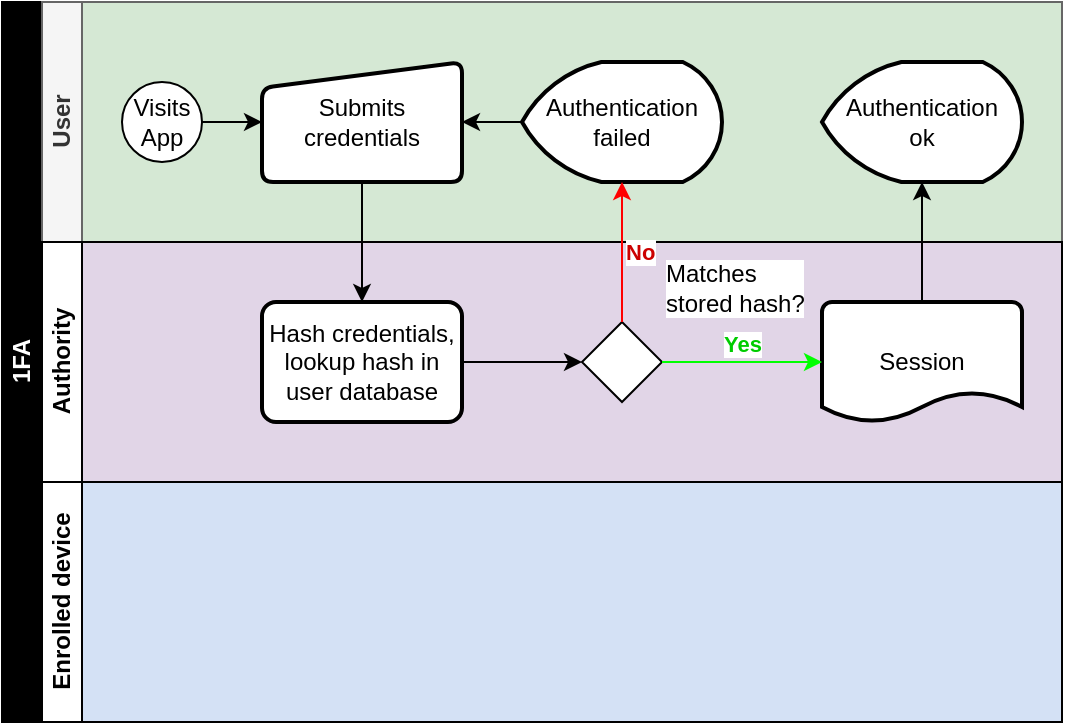 <mxfile version="24.6.4" type="device">
  <diagram id="prtHgNgQTEPvFCAcTncT" name="Page-1">
    <mxGraphModel dx="1709" dy="893" grid="1" gridSize="10" guides="1" tooltips="1" connect="1" arrows="1" fold="1" page="1" pageScale="1" pageWidth="827" pageHeight="1169" math="0" shadow="0">
      <root>
        <mxCell id="0" />
        <mxCell id="1" parent="0" />
        <mxCell id="dNxyNK7c78bLwvsdeMH5-19" value="1FA" style="swimlane;html=1;childLayout=stackLayout;resizeParent=1;resizeParentMax=0;horizontal=0;startSize=20;horizontalStack=0;fillColor=#000000;fontColor=#FFFFFF;" parent="1" vertex="1">
          <mxGeometry x="40" y="40" width="530" height="360" as="geometry" />
        </mxCell>
        <mxCell id="dNxyNK7c78bLwvsdeMH5-27" value="" style="edgeStyle=orthogonalEdgeStyle;rounded=0;orthogonalLoop=1;jettySize=auto;html=1;dashed=1;endArrow=none;endFill=0;" parent="dNxyNK7c78bLwvsdeMH5-19" edge="1">
          <mxGeometry relative="1" as="geometry">
            <mxPoint x="180" y="90" as="sourcePoint" />
            <mxPoint x="180" y="150" as="targetPoint" />
          </mxGeometry>
        </mxCell>
        <mxCell id="dNxyNK7c78bLwvsdeMH5-31" style="edgeStyle=orthogonalEdgeStyle;rounded=0;orthogonalLoop=1;jettySize=auto;html=1;endArrow=classic;endFill=1;" parent="dNxyNK7c78bLwvsdeMH5-19" source="dNxyNK7c78bLwvsdeMH5-28" edge="1">
          <mxGeometry relative="1" as="geometry">
            <mxPoint x="300" y="90" as="targetPoint" />
          </mxGeometry>
        </mxCell>
        <mxCell id="dNxyNK7c78bLwvsdeMH5-20" value="User" style="swimlane;html=1;startSize=20;horizontal=0;swimlaneFillColor=#D5E8D4;fillColor=#f5f5f5;fontColor=#333333;strokeColor=#666666;" parent="dNxyNK7c78bLwvsdeMH5-19" vertex="1">
          <mxGeometry x="20" width="510" height="120" as="geometry">
            <mxRectangle x="20" width="430" height="30" as="alternateBounds" />
          </mxGeometry>
        </mxCell>
        <mxCell id="dNxyNK7c78bLwvsdeMH5-25" value="" style="edgeStyle=orthogonalEdgeStyle;rounded=0;orthogonalLoop=1;jettySize=auto;html=1;entryX=0;entryY=0.5;entryDx=0;entryDy=0;" parent="dNxyNK7c78bLwvsdeMH5-20" source="dNxyNK7c78bLwvsdeMH5-23" target="ay3iQQu9b-1fAjh1klHw-4" edge="1">
          <mxGeometry relative="1" as="geometry">
            <mxPoint x="120" y="60" as="targetPoint" />
          </mxGeometry>
        </mxCell>
        <mxCell id="dNxyNK7c78bLwvsdeMH5-23" value="Visits&lt;br&gt;App" style="ellipse;whiteSpace=wrap;html=1;" parent="dNxyNK7c78bLwvsdeMH5-20" vertex="1">
          <mxGeometry x="40" y="40" width="40" height="40" as="geometry" />
        </mxCell>
        <mxCell id="ay3iQQu9b-1fAjh1klHw-4" value="Submits&lt;br&gt;credentials" style="html=1;strokeWidth=2;shape=manualInput;whiteSpace=wrap;rounded=1;size=13;arcSize=11;" parent="dNxyNK7c78bLwvsdeMH5-20" vertex="1">
          <mxGeometry x="110" y="30" width="100" height="60" as="geometry" />
        </mxCell>
        <mxCell id="ay3iQQu9b-1fAjh1klHw-8" style="edgeStyle=orthogonalEdgeStyle;rounded=0;orthogonalLoop=1;jettySize=auto;html=1;entryX=1;entryY=0.5;entryDx=0;entryDy=0;" parent="dNxyNK7c78bLwvsdeMH5-20" source="ay3iQQu9b-1fAjh1klHw-7" target="ay3iQQu9b-1fAjh1klHw-4" edge="1">
          <mxGeometry relative="1" as="geometry" />
        </mxCell>
        <mxCell id="ay3iQQu9b-1fAjh1klHw-7" value="Authentication failed" style="strokeWidth=2;html=1;shape=mxgraph.flowchart.display;whiteSpace=wrap;" parent="dNxyNK7c78bLwvsdeMH5-20" vertex="1">
          <mxGeometry x="240" y="30" width="100" height="60" as="geometry" />
        </mxCell>
        <mxCell id="ay3iQQu9b-1fAjh1klHw-13" value="Authentication&lt;br&gt;ok" style="strokeWidth=2;html=1;shape=mxgraph.flowchart.display;whiteSpace=wrap;" parent="dNxyNK7c78bLwvsdeMH5-20" vertex="1">
          <mxGeometry x="390" y="30" width="100" height="60" as="geometry" />
        </mxCell>
        <mxCell id="dNxyNK7c78bLwvsdeMH5-21" value="Authority" style="swimlane;html=1;startSize=20;horizontal=0;swimlaneFillColor=#E1D5E7;" parent="dNxyNK7c78bLwvsdeMH5-19" vertex="1">
          <mxGeometry x="20" y="120" width="510" height="120" as="geometry" />
        </mxCell>
        <mxCell id="dNxyNK7c78bLwvsdeMH5-29" value="" style="edgeStyle=orthogonalEdgeStyle;rounded=0;orthogonalLoop=1;jettySize=auto;html=1;endArrow=classic;endFill=1;exitX=1;exitY=0.5;exitDx=0;exitDy=0;" parent="dNxyNK7c78bLwvsdeMH5-21" source="ay3iQQu9b-1fAjh1klHw-6" target="dNxyNK7c78bLwvsdeMH5-28" edge="1">
          <mxGeometry relative="1" as="geometry">
            <mxPoint x="200" y="60" as="sourcePoint" />
          </mxGeometry>
        </mxCell>
        <mxCell id="dNxyNK7c78bLwvsdeMH5-28" value="Matches&lt;br&gt;stored hash?" style="rhombus;html=1;fontFamily=Helvetica;fontSize=12;fontColor=#000000;align=left;labelPosition=right;verticalLabelPosition=top;verticalAlign=bottom;labelBackgroundColor=default;" parent="dNxyNK7c78bLwvsdeMH5-21" vertex="1">
          <mxGeometry x="270" y="40" width="40" height="40" as="geometry" />
        </mxCell>
        <mxCell id="ay3iQQu9b-1fAjh1klHw-6" value="Hash credentials,&lt;br&gt;lookup hash in&lt;br&gt;user database" style="rounded=1;whiteSpace=wrap;html=1;absoluteArcSize=1;arcSize=14;strokeWidth=2;" parent="dNxyNK7c78bLwvsdeMH5-21" vertex="1">
          <mxGeometry x="110" y="30" width="100" height="60" as="geometry" />
        </mxCell>
        <mxCell id="ay3iQQu9b-1fAjh1klHw-11" value="Session" style="strokeWidth=2;html=1;shape=mxgraph.flowchart.document2;whiteSpace=wrap;size=0.25;" parent="dNxyNK7c78bLwvsdeMH5-21" vertex="1">
          <mxGeometry x="390" y="30" width="100" height="60" as="geometry" />
        </mxCell>
        <mxCell id="ay3iQQu9b-1fAjh1klHw-9" value="Yes" style="edgeStyle=orthogonalEdgeStyle;rounded=0;orthogonalLoop=1;jettySize=auto;html=1;fontColor=#00CC00;labelPosition=center;verticalLabelPosition=top;align=center;verticalAlign=bottom;labelBackgroundColor=default;fontStyle=1;fillColor=#f8cecc;strokeColor=#00FF00;exitX=1;exitY=0.5;exitDx=0;exitDy=0;entryX=0;entryY=0.5;entryDx=0;entryDy=0;entryPerimeter=0;" parent="dNxyNK7c78bLwvsdeMH5-21" source="dNxyNK7c78bLwvsdeMH5-28" target="ay3iQQu9b-1fAjh1klHw-11" edge="1">
          <mxGeometry relative="1" as="geometry">
            <mxPoint x="300" y="50" as="sourcePoint" />
            <mxPoint x="470" y="-20" as="targetPoint" />
          </mxGeometry>
        </mxCell>
        <mxCell id="dNxyNK7c78bLwvsdeMH5-22" value="Enrolled device" style="swimlane;html=1;startSize=20;horizontal=0;swimlaneFillColor=#D4E1F5;" parent="dNxyNK7c78bLwvsdeMH5-19" vertex="1">
          <mxGeometry x="20" y="240" width="510" height="120" as="geometry" />
        </mxCell>
        <mxCell id="ay3iQQu9b-1fAjh1klHw-1" style="edgeStyle=orthogonalEdgeStyle;rounded=0;orthogonalLoop=1;jettySize=auto;html=1;exitX=0.5;exitY=1;exitDx=0;exitDy=0;entryX=0.5;entryY=0;entryDx=0;entryDy=0;" parent="dNxyNK7c78bLwvsdeMH5-19" source="ay3iQQu9b-1fAjh1klHw-4" target="ay3iQQu9b-1fAjh1klHw-6" edge="1">
          <mxGeometry relative="1" as="geometry">
            <mxPoint x="230" y="130" as="sourcePoint" />
            <mxPoint x="180" y="130" as="targetPoint" />
          </mxGeometry>
        </mxCell>
        <mxCell id="ay3iQQu9b-1fAjh1klHw-2" value="No" style="edgeStyle=orthogonalEdgeStyle;rounded=0;orthogonalLoop=1;jettySize=auto;html=1;entryX=0.5;entryY=1;entryDx=0;entryDy=0;fontColor=#CC0000;labelPosition=right;verticalLabelPosition=middle;align=left;verticalAlign=middle;labelBackgroundColor=default;fontStyle=1;fillColor=#f8cecc;strokeColor=#FF0000;exitX=0.5;exitY=0;exitDx=0;exitDy=0;entryPerimeter=0;" parent="dNxyNK7c78bLwvsdeMH5-19" source="dNxyNK7c78bLwvsdeMH5-28" target="ay3iQQu9b-1fAjh1klHw-7" edge="1">
          <mxGeometry relative="1" as="geometry">
            <mxPoint x="300" y="90" as="targetPoint" />
          </mxGeometry>
        </mxCell>
        <mxCell id="ay3iQQu9b-1fAjh1klHw-14" style="edgeStyle=orthogonalEdgeStyle;rounded=0;orthogonalLoop=1;jettySize=auto;html=1;entryX=0.5;entryY=1;entryDx=0;entryDy=0;entryPerimeter=0;" parent="dNxyNK7c78bLwvsdeMH5-19" source="ay3iQQu9b-1fAjh1klHw-11" target="ay3iQQu9b-1fAjh1klHw-13" edge="1">
          <mxGeometry relative="1" as="geometry" />
        </mxCell>
      </root>
    </mxGraphModel>
  </diagram>
</mxfile>
